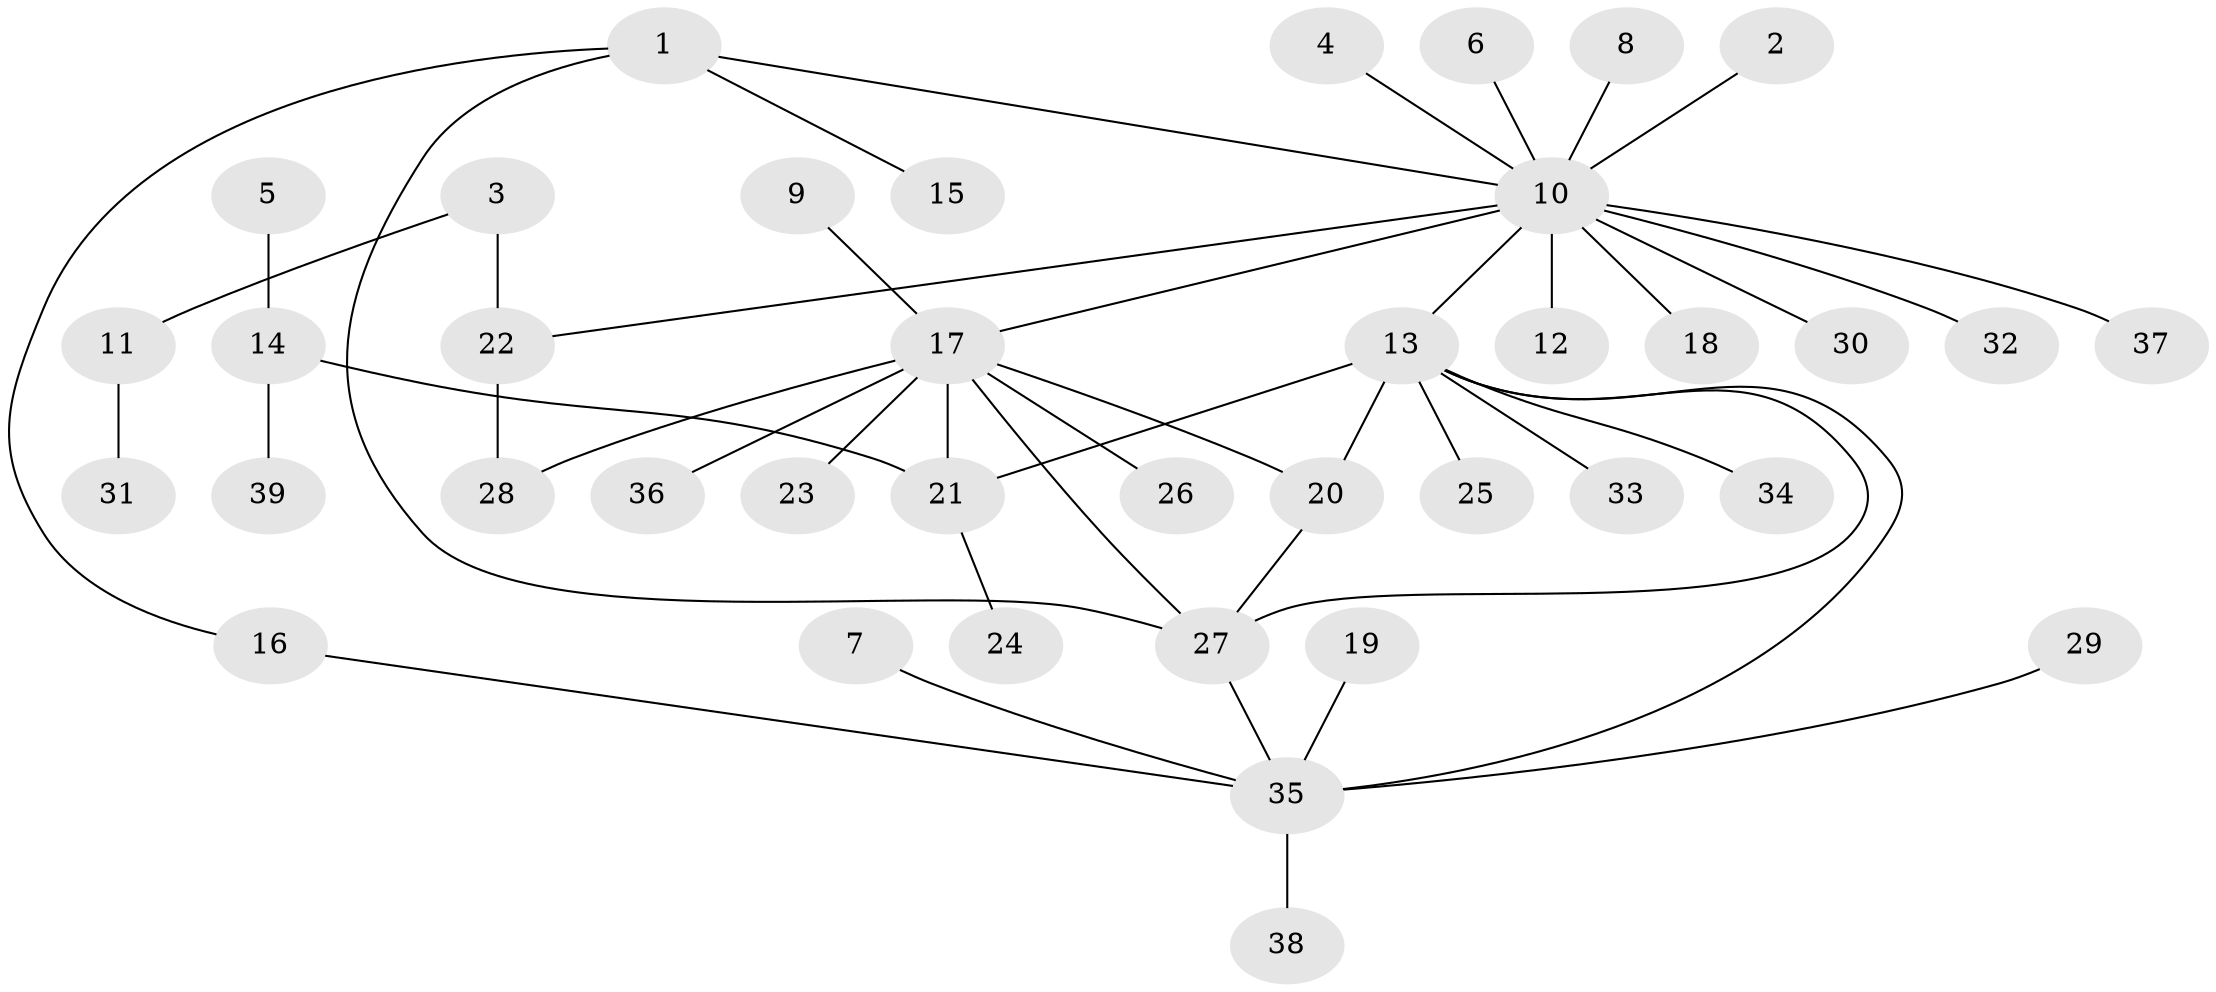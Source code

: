 // original degree distribution, {4: 0.02702702702702703, 7: 0.02702702702702703, 16: 0.013513513513513514, 10: 0.013513513513513514, 2: 0.16216216216216217, 1: 0.6216216216216216, 11: 0.013513513513513514, 3: 0.08108108108108109, 5: 0.02702702702702703, 9: 0.013513513513513514}
// Generated by graph-tools (version 1.1) at 2025/01/03/09/25 03:01:48]
// undirected, 39 vertices, 46 edges
graph export_dot {
graph [start="1"]
  node [color=gray90,style=filled];
  1;
  2;
  3;
  4;
  5;
  6;
  7;
  8;
  9;
  10;
  11;
  12;
  13;
  14;
  15;
  16;
  17;
  18;
  19;
  20;
  21;
  22;
  23;
  24;
  25;
  26;
  27;
  28;
  29;
  30;
  31;
  32;
  33;
  34;
  35;
  36;
  37;
  38;
  39;
  1 -- 10 [weight=1.0];
  1 -- 15 [weight=1.0];
  1 -- 16 [weight=1.0];
  1 -- 27 [weight=1.0];
  2 -- 10 [weight=1.0];
  3 -- 11 [weight=1.0];
  3 -- 22 [weight=1.0];
  4 -- 10 [weight=1.0];
  5 -- 14 [weight=1.0];
  6 -- 10 [weight=1.0];
  7 -- 35 [weight=1.0];
  8 -- 10 [weight=1.0];
  9 -- 17 [weight=1.0];
  10 -- 12 [weight=1.0];
  10 -- 13 [weight=1.0];
  10 -- 17 [weight=1.0];
  10 -- 18 [weight=1.0];
  10 -- 22 [weight=1.0];
  10 -- 30 [weight=1.0];
  10 -- 32 [weight=1.0];
  10 -- 37 [weight=1.0];
  11 -- 31 [weight=1.0];
  13 -- 20 [weight=1.0];
  13 -- 21 [weight=1.0];
  13 -- 25 [weight=1.0];
  13 -- 27 [weight=1.0];
  13 -- 33 [weight=1.0];
  13 -- 34 [weight=1.0];
  13 -- 35 [weight=1.0];
  14 -- 21 [weight=1.0];
  14 -- 39 [weight=1.0];
  16 -- 35 [weight=1.0];
  17 -- 20 [weight=1.0];
  17 -- 21 [weight=1.0];
  17 -- 23 [weight=1.0];
  17 -- 26 [weight=1.0];
  17 -- 27 [weight=1.0];
  17 -- 28 [weight=1.0];
  17 -- 36 [weight=1.0];
  19 -- 35 [weight=1.0];
  20 -- 27 [weight=1.0];
  21 -- 24 [weight=1.0];
  22 -- 28 [weight=1.0];
  27 -- 35 [weight=1.0];
  29 -- 35 [weight=1.0];
  35 -- 38 [weight=1.0];
}

